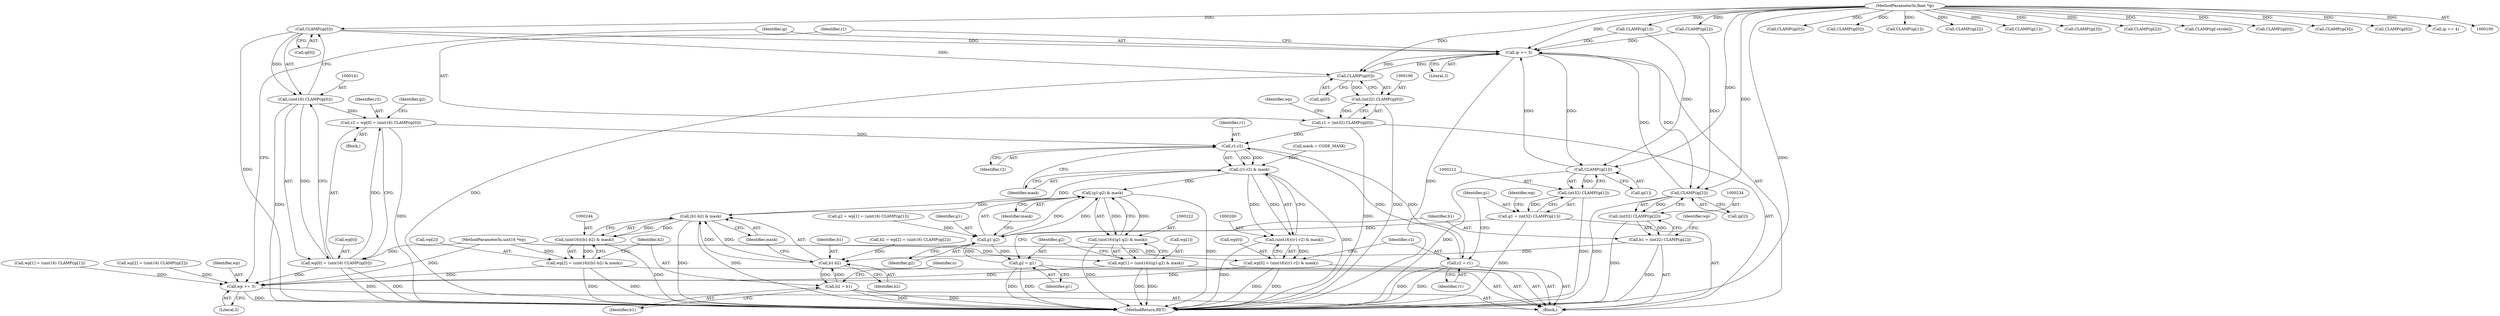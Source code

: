 digraph "0_libtiff_83a4b92815ea04969d494416eaae3d4c6b338e4a#diff-c8b4b355f9b5c06d585b23138e1c185f_1@pointer" {
"1000142" [label="(Call,CLAMP(ip[0]))"];
"1000101" [label="(MethodParameterIn,float *ip)"];
"1000140" [label="(Call,(uint16) CLAMP(ip[0]))"];
"1000134" [label="(Call,r2 = wp[0] = (uint16) CLAMP(ip[0]))"];
"1000202" [label="(Call,r1-r2)"];
"1000201" [label="(Call,(r1-r2) & mask)"];
"1000199" [label="(Call,(uint16)((r1-r2) & mask))"];
"1000195" [label="(Call,wp[0] = (uint16)((r1-r2) & mask))"];
"1000181" [label="(Call,wp += 3)"];
"1000223" [label="(Call,(g1-g2) & mask)"];
"1000221" [label="(Call,(uint16)((g1-g2) & mask))"];
"1000217" [label="(Call,wp[1] = (uint16)((g1-g2) & mask))"];
"1000245" [label="(Call,(b1-b2) & mask)"];
"1000243" [label="(Call,(uint16)((b1-b2) & mask))"];
"1000239" [label="(Call,wp[2] = (uint16)((b1-b2) & mask))"];
"1000206" [label="(Call,r2 = r1)"];
"1000136" [label="(Call,wp[0] = (uint16) CLAMP(ip[0]))"];
"1000184" [label="(Call,ip += 3)"];
"1000191" [label="(Call,CLAMP(ip[0]))"];
"1000189" [label="(Call,(int32) CLAMP(ip[0]))"];
"1000187" [label="(Call,r1 = (int32) CLAMP(ip[0]))"];
"1000213" [label="(Call,CLAMP(ip[1]))"];
"1000211" [label="(Call,(int32) CLAMP(ip[1]))"];
"1000209" [label="(Call,g1 = (int32) CLAMP(ip[1]))"];
"1000224" [label="(Call,g1-g2)"];
"1000228" [label="(Call,g2 = g1)"];
"1000235" [label="(Call,CLAMP(ip[2]))"];
"1000233" [label="(Call,(int32) CLAMP(ip[2]))"];
"1000231" [label="(Call,b1 = (int32) CLAMP(ip[2]))"];
"1000246" [label="(Call,b1-b2)"];
"1000250" [label="(Call,b2 = b1)"];
"1000136" [label="(Call,wp[0] = (uint16) CLAMP(ip[0]))"];
"1000231" [label="(Call,b1 = (int32) CLAMP(ip[2]))"];
"1000422" [label="(Call,CLAMP(ip[0]))"];
"1000226" [label="(Identifier,g2)"];
"1000232" [label="(Identifier,b1)"];
"1000177" [label="(Block,)"];
"1000241" [label="(Identifier,wp)"];
"1000191" [label="(Call,CLAMP(ip[0]))"];
"1000134" [label="(Call,r2 = wp[0] = (uint16) CLAMP(ip[0]))"];
"1000243" [label="(Call,(uint16)((b1-b2) & mask))"];
"1000224" [label="(Call,g1-g2)"];
"1000147" [label="(Identifier,g2)"];
"1000219" [label="(Identifier,wp)"];
"1000247" [label="(Identifier,b1)"];
"1000140" [label="(Call,(uint16) CLAMP(ip[0]))"];
"1000137" [label="(Call,wp[0])"];
"1000195" [label="(Call,wp[0] = (uint16)((r1-r2) & mask))"];
"1000448" [label="(Call,CLAMP(ip[0]))"];
"1000279" [label="(Call,CLAMP(ip[1]))"];
"1000213" [label="(Call,CLAMP(ip[1]))"];
"1000104" [label="(MethodParameterIn,uint16 *wp)"];
"1000101" [label="(MethodParameterIn,float *ip)"];
"1000185" [label="(Identifier,ip)"];
"1000227" [label="(Identifier,mask)"];
"1000245" [label="(Call,(b1-b2) & mask)"];
"1000181" [label="(Call,wp += 3)"];
"1000133" [label="(Block,)"];
"1000154" [label="(Call,CLAMP(ip[1]))"];
"1000246" [label="(Call,b1-b2)"];
"1000249" [label="(Identifier,mask)"];
"1000201" [label="(Call,(r1-r2) & mask)"];
"1000291" [label="(Call,CLAMP(ip[2]))"];
"1000187" [label="(Call,r1 = (int32) CLAMP(ip[0]))"];
"1000350" [label="(Call,CLAMP(ip[1]))"];
"1000192" [label="(Call,ip[0])"];
"1000233" [label="(Call,(int32) CLAMP(ip[2]))"];
"1000146" [label="(Call,g2 = wp[1] = (uint16) CLAMP(ip[1]))"];
"1000202" [label="(Call,r1-r2)"];
"1000209" [label="(Call,g1 = (int32) CLAMP(ip[1]))"];
"1000218" [label="(Call,wp[1])"];
"1000210" [label="(Identifier,g1)"];
"1000182" [label="(Identifier,wp)"];
"1000184" [label="(Call,ip += 3)"];
"1000225" [label="(Identifier,g1)"];
"1000394" [label="(Call,CLAMP(ip[3]))"];
"1000206" [label="(Call,r2 = r1)"];
"1000372" [label="(Call,CLAMP(ip[2]))"];
"1000183" [label="(Literal,3)"];
"1000223" [label="(Call,(g1-g2) & mask)"];
"1000211" [label="(Call,(int32) CLAMP(ip[1]))"];
"1000214" [label="(Call,ip[1])"];
"1000239" [label="(Call,wp[2] = (uint16)((b1-b2) & mask))"];
"1000166" [label="(Call,CLAMP(ip[2]))"];
"1000148" [label="(Call,wp[1] = (uint16) CLAMP(ip[1]))"];
"1000186" [label="(Literal,3)"];
"1000454" [label="(Call,CLAMP(ip[-stride]))"];
"1000236" [label="(Call,ip[2])"];
"1000207" [label="(Identifier,r2)"];
"1000160" [label="(Call,wp[2] = (uint16) CLAMP(ip[2]))"];
"1000197" [label="(Identifier,wp)"];
"1000250" [label="(Call,b2 = b1)"];
"1000199" [label="(Call,(uint16)((r1-r2) & mask))"];
"1000267" [label="(Call,CLAMP(ip[0]))"];
"1000252" [label="(Identifier,b1)"];
"1000230" [label="(Identifier,g1)"];
"1000204" [label="(Identifier,r2)"];
"1000303" [label="(Call,CLAMP(ip[3]))"];
"1000228" [label="(Call,g2 = g1)"];
"1000205" [label="(Identifier,mask)"];
"1000135" [label="(Identifier,r2)"];
"1000143" [label="(Call,ip[0])"];
"1000229" [label="(Identifier,g2)"];
"1000235" [label="(Call,CLAMP(ip[2]))"];
"1000158" [label="(Call,b2 = wp[2] = (uint16) CLAMP(ip[2]))"];
"1000189" [label="(Call,(int32) CLAMP(ip[0]))"];
"1000240" [label="(Call,wp[2])"];
"1000221" [label="(Call,(uint16)((g1-g2) & mask))"];
"1000121" [label="(Call,mask = CODE_MASK)"];
"1000196" [label="(Call,wp[0])"];
"1000217" [label="(Call,wp[1] = (uint16)((g1-g2) & mask))"];
"1000188" [label="(Identifier,r1)"];
"1000175" [label="(Identifier,n)"];
"1000142" [label="(Call,CLAMP(ip[0]))"];
"1000248" [label="(Identifier,b2)"];
"1000208" [label="(Identifier,r1)"];
"1000203" [label="(Identifier,r1)"];
"1000251" [label="(Identifier,b2)"];
"1000328" [label="(Call,CLAMP(ip[0]))"];
"1000321" [label="(Call,ip += 4)"];
"1000465" [label="(MethodReturn,RET)"];
"1000142" -> "1000140"  [label="AST: "];
"1000142" -> "1000143"  [label="CFG: "];
"1000143" -> "1000142"  [label="AST: "];
"1000140" -> "1000142"  [label="CFG: "];
"1000142" -> "1000465"  [label="DDG: "];
"1000142" -> "1000140"  [label="DDG: "];
"1000101" -> "1000142"  [label="DDG: "];
"1000142" -> "1000184"  [label="DDG: "];
"1000142" -> "1000191"  [label="DDG: "];
"1000101" -> "1000100"  [label="AST: "];
"1000101" -> "1000465"  [label="DDG: "];
"1000101" -> "1000154"  [label="DDG: "];
"1000101" -> "1000166"  [label="DDG: "];
"1000101" -> "1000184"  [label="DDG: "];
"1000101" -> "1000191"  [label="DDG: "];
"1000101" -> "1000213"  [label="DDG: "];
"1000101" -> "1000235"  [label="DDG: "];
"1000101" -> "1000267"  [label="DDG: "];
"1000101" -> "1000279"  [label="DDG: "];
"1000101" -> "1000291"  [label="DDG: "];
"1000101" -> "1000303"  [label="DDG: "];
"1000101" -> "1000321"  [label="DDG: "];
"1000101" -> "1000328"  [label="DDG: "];
"1000101" -> "1000350"  [label="DDG: "];
"1000101" -> "1000372"  [label="DDG: "];
"1000101" -> "1000394"  [label="DDG: "];
"1000101" -> "1000422"  [label="DDG: "];
"1000101" -> "1000448"  [label="DDG: "];
"1000101" -> "1000454"  [label="DDG: "];
"1000140" -> "1000136"  [label="AST: "];
"1000141" -> "1000140"  [label="AST: "];
"1000136" -> "1000140"  [label="CFG: "];
"1000140" -> "1000465"  [label="DDG: "];
"1000140" -> "1000134"  [label="DDG: "];
"1000140" -> "1000136"  [label="DDG: "];
"1000134" -> "1000133"  [label="AST: "];
"1000134" -> "1000136"  [label="CFG: "];
"1000135" -> "1000134"  [label="AST: "];
"1000136" -> "1000134"  [label="AST: "];
"1000147" -> "1000134"  [label="CFG: "];
"1000134" -> "1000465"  [label="DDG: "];
"1000136" -> "1000134"  [label="DDG: "];
"1000134" -> "1000202"  [label="DDG: "];
"1000202" -> "1000201"  [label="AST: "];
"1000202" -> "1000204"  [label="CFG: "];
"1000203" -> "1000202"  [label="AST: "];
"1000204" -> "1000202"  [label="AST: "];
"1000205" -> "1000202"  [label="CFG: "];
"1000202" -> "1000201"  [label="DDG: "];
"1000202" -> "1000201"  [label="DDG: "];
"1000187" -> "1000202"  [label="DDG: "];
"1000206" -> "1000202"  [label="DDG: "];
"1000202" -> "1000206"  [label="DDG: "];
"1000201" -> "1000199"  [label="AST: "];
"1000201" -> "1000205"  [label="CFG: "];
"1000205" -> "1000201"  [label="AST: "];
"1000199" -> "1000201"  [label="CFG: "];
"1000201" -> "1000465"  [label="DDG: "];
"1000201" -> "1000199"  [label="DDG: "];
"1000201" -> "1000199"  [label="DDG: "];
"1000121" -> "1000201"  [label="DDG: "];
"1000245" -> "1000201"  [label="DDG: "];
"1000201" -> "1000223"  [label="DDG: "];
"1000199" -> "1000195"  [label="AST: "];
"1000200" -> "1000199"  [label="AST: "];
"1000195" -> "1000199"  [label="CFG: "];
"1000199" -> "1000465"  [label="DDG: "];
"1000199" -> "1000195"  [label="DDG: "];
"1000195" -> "1000177"  [label="AST: "];
"1000196" -> "1000195"  [label="AST: "];
"1000207" -> "1000195"  [label="CFG: "];
"1000195" -> "1000465"  [label="DDG: "];
"1000195" -> "1000465"  [label="DDG: "];
"1000195" -> "1000181"  [label="DDG: "];
"1000104" -> "1000195"  [label="DDG: "];
"1000181" -> "1000177"  [label="AST: "];
"1000181" -> "1000183"  [label="CFG: "];
"1000182" -> "1000181"  [label="AST: "];
"1000183" -> "1000181"  [label="AST: "];
"1000185" -> "1000181"  [label="CFG: "];
"1000181" -> "1000465"  [label="DDG: "];
"1000239" -> "1000181"  [label="DDG: "];
"1000217" -> "1000181"  [label="DDG: "];
"1000148" -> "1000181"  [label="DDG: "];
"1000160" -> "1000181"  [label="DDG: "];
"1000136" -> "1000181"  [label="DDG: "];
"1000104" -> "1000181"  [label="DDG: "];
"1000223" -> "1000221"  [label="AST: "];
"1000223" -> "1000227"  [label="CFG: "];
"1000224" -> "1000223"  [label="AST: "];
"1000227" -> "1000223"  [label="AST: "];
"1000221" -> "1000223"  [label="CFG: "];
"1000223" -> "1000465"  [label="DDG: "];
"1000223" -> "1000221"  [label="DDG: "];
"1000223" -> "1000221"  [label="DDG: "];
"1000224" -> "1000223"  [label="DDG: "];
"1000224" -> "1000223"  [label="DDG: "];
"1000223" -> "1000245"  [label="DDG: "];
"1000221" -> "1000217"  [label="AST: "];
"1000222" -> "1000221"  [label="AST: "];
"1000217" -> "1000221"  [label="CFG: "];
"1000221" -> "1000465"  [label="DDG: "];
"1000221" -> "1000217"  [label="DDG: "];
"1000217" -> "1000177"  [label="AST: "];
"1000218" -> "1000217"  [label="AST: "];
"1000229" -> "1000217"  [label="CFG: "];
"1000217" -> "1000465"  [label="DDG: "];
"1000217" -> "1000465"  [label="DDG: "];
"1000104" -> "1000217"  [label="DDG: "];
"1000245" -> "1000243"  [label="AST: "];
"1000245" -> "1000249"  [label="CFG: "];
"1000246" -> "1000245"  [label="AST: "];
"1000249" -> "1000245"  [label="AST: "];
"1000243" -> "1000245"  [label="CFG: "];
"1000245" -> "1000465"  [label="DDG: "];
"1000245" -> "1000465"  [label="DDG: "];
"1000245" -> "1000243"  [label="DDG: "];
"1000245" -> "1000243"  [label="DDG: "];
"1000246" -> "1000245"  [label="DDG: "];
"1000246" -> "1000245"  [label="DDG: "];
"1000243" -> "1000239"  [label="AST: "];
"1000244" -> "1000243"  [label="AST: "];
"1000239" -> "1000243"  [label="CFG: "];
"1000243" -> "1000465"  [label="DDG: "];
"1000243" -> "1000239"  [label="DDG: "];
"1000239" -> "1000177"  [label="AST: "];
"1000240" -> "1000239"  [label="AST: "];
"1000251" -> "1000239"  [label="CFG: "];
"1000239" -> "1000465"  [label="DDG: "];
"1000239" -> "1000465"  [label="DDG: "];
"1000104" -> "1000239"  [label="DDG: "];
"1000206" -> "1000177"  [label="AST: "];
"1000206" -> "1000208"  [label="CFG: "];
"1000207" -> "1000206"  [label="AST: "];
"1000208" -> "1000206"  [label="AST: "];
"1000210" -> "1000206"  [label="CFG: "];
"1000206" -> "1000465"  [label="DDG: "];
"1000206" -> "1000465"  [label="DDG: "];
"1000137" -> "1000136"  [label="AST: "];
"1000136" -> "1000465"  [label="DDG: "];
"1000136" -> "1000465"  [label="DDG: "];
"1000104" -> "1000136"  [label="DDG: "];
"1000184" -> "1000177"  [label="AST: "];
"1000184" -> "1000186"  [label="CFG: "];
"1000185" -> "1000184"  [label="AST: "];
"1000186" -> "1000184"  [label="AST: "];
"1000188" -> "1000184"  [label="CFG: "];
"1000184" -> "1000465"  [label="DDG: "];
"1000235" -> "1000184"  [label="DDG: "];
"1000213" -> "1000184"  [label="DDG: "];
"1000191" -> "1000184"  [label="DDG: "];
"1000154" -> "1000184"  [label="DDG: "];
"1000166" -> "1000184"  [label="DDG: "];
"1000184" -> "1000191"  [label="DDG: "];
"1000184" -> "1000213"  [label="DDG: "];
"1000184" -> "1000235"  [label="DDG: "];
"1000191" -> "1000189"  [label="AST: "];
"1000191" -> "1000192"  [label="CFG: "];
"1000192" -> "1000191"  [label="AST: "];
"1000189" -> "1000191"  [label="CFG: "];
"1000191" -> "1000465"  [label="DDG: "];
"1000191" -> "1000189"  [label="DDG: "];
"1000189" -> "1000187"  [label="AST: "];
"1000190" -> "1000189"  [label="AST: "];
"1000187" -> "1000189"  [label="CFG: "];
"1000189" -> "1000465"  [label="DDG: "];
"1000189" -> "1000187"  [label="DDG: "];
"1000187" -> "1000177"  [label="AST: "];
"1000188" -> "1000187"  [label="AST: "];
"1000197" -> "1000187"  [label="CFG: "];
"1000187" -> "1000465"  [label="DDG: "];
"1000213" -> "1000211"  [label="AST: "];
"1000213" -> "1000214"  [label="CFG: "];
"1000214" -> "1000213"  [label="AST: "];
"1000211" -> "1000213"  [label="CFG: "];
"1000213" -> "1000465"  [label="DDG: "];
"1000213" -> "1000211"  [label="DDG: "];
"1000154" -> "1000213"  [label="DDG: "];
"1000211" -> "1000209"  [label="AST: "];
"1000212" -> "1000211"  [label="AST: "];
"1000209" -> "1000211"  [label="CFG: "];
"1000211" -> "1000465"  [label="DDG: "];
"1000211" -> "1000209"  [label="DDG: "];
"1000209" -> "1000177"  [label="AST: "];
"1000210" -> "1000209"  [label="AST: "];
"1000219" -> "1000209"  [label="CFG: "];
"1000209" -> "1000465"  [label="DDG: "];
"1000209" -> "1000224"  [label="DDG: "];
"1000224" -> "1000226"  [label="CFG: "];
"1000225" -> "1000224"  [label="AST: "];
"1000226" -> "1000224"  [label="AST: "];
"1000227" -> "1000224"  [label="CFG: "];
"1000228" -> "1000224"  [label="DDG: "];
"1000146" -> "1000224"  [label="DDG: "];
"1000224" -> "1000228"  [label="DDG: "];
"1000228" -> "1000177"  [label="AST: "];
"1000228" -> "1000230"  [label="CFG: "];
"1000229" -> "1000228"  [label="AST: "];
"1000230" -> "1000228"  [label="AST: "];
"1000232" -> "1000228"  [label="CFG: "];
"1000228" -> "1000465"  [label="DDG: "];
"1000228" -> "1000465"  [label="DDG: "];
"1000235" -> "1000233"  [label="AST: "];
"1000235" -> "1000236"  [label="CFG: "];
"1000236" -> "1000235"  [label="AST: "];
"1000233" -> "1000235"  [label="CFG: "];
"1000235" -> "1000465"  [label="DDG: "];
"1000235" -> "1000233"  [label="DDG: "];
"1000166" -> "1000235"  [label="DDG: "];
"1000233" -> "1000231"  [label="AST: "];
"1000234" -> "1000233"  [label="AST: "];
"1000231" -> "1000233"  [label="CFG: "];
"1000233" -> "1000465"  [label="DDG: "];
"1000233" -> "1000231"  [label="DDG: "];
"1000231" -> "1000177"  [label="AST: "];
"1000232" -> "1000231"  [label="AST: "];
"1000241" -> "1000231"  [label="CFG: "];
"1000231" -> "1000465"  [label="DDG: "];
"1000231" -> "1000246"  [label="DDG: "];
"1000246" -> "1000248"  [label="CFG: "];
"1000247" -> "1000246"  [label="AST: "];
"1000248" -> "1000246"  [label="AST: "];
"1000249" -> "1000246"  [label="CFG: "];
"1000158" -> "1000246"  [label="DDG: "];
"1000250" -> "1000246"  [label="DDG: "];
"1000246" -> "1000250"  [label="DDG: "];
"1000250" -> "1000177"  [label="AST: "];
"1000250" -> "1000252"  [label="CFG: "];
"1000251" -> "1000250"  [label="AST: "];
"1000252" -> "1000250"  [label="AST: "];
"1000175" -> "1000250"  [label="CFG: "];
"1000250" -> "1000465"  [label="DDG: "];
"1000250" -> "1000465"  [label="DDG: "];
}
